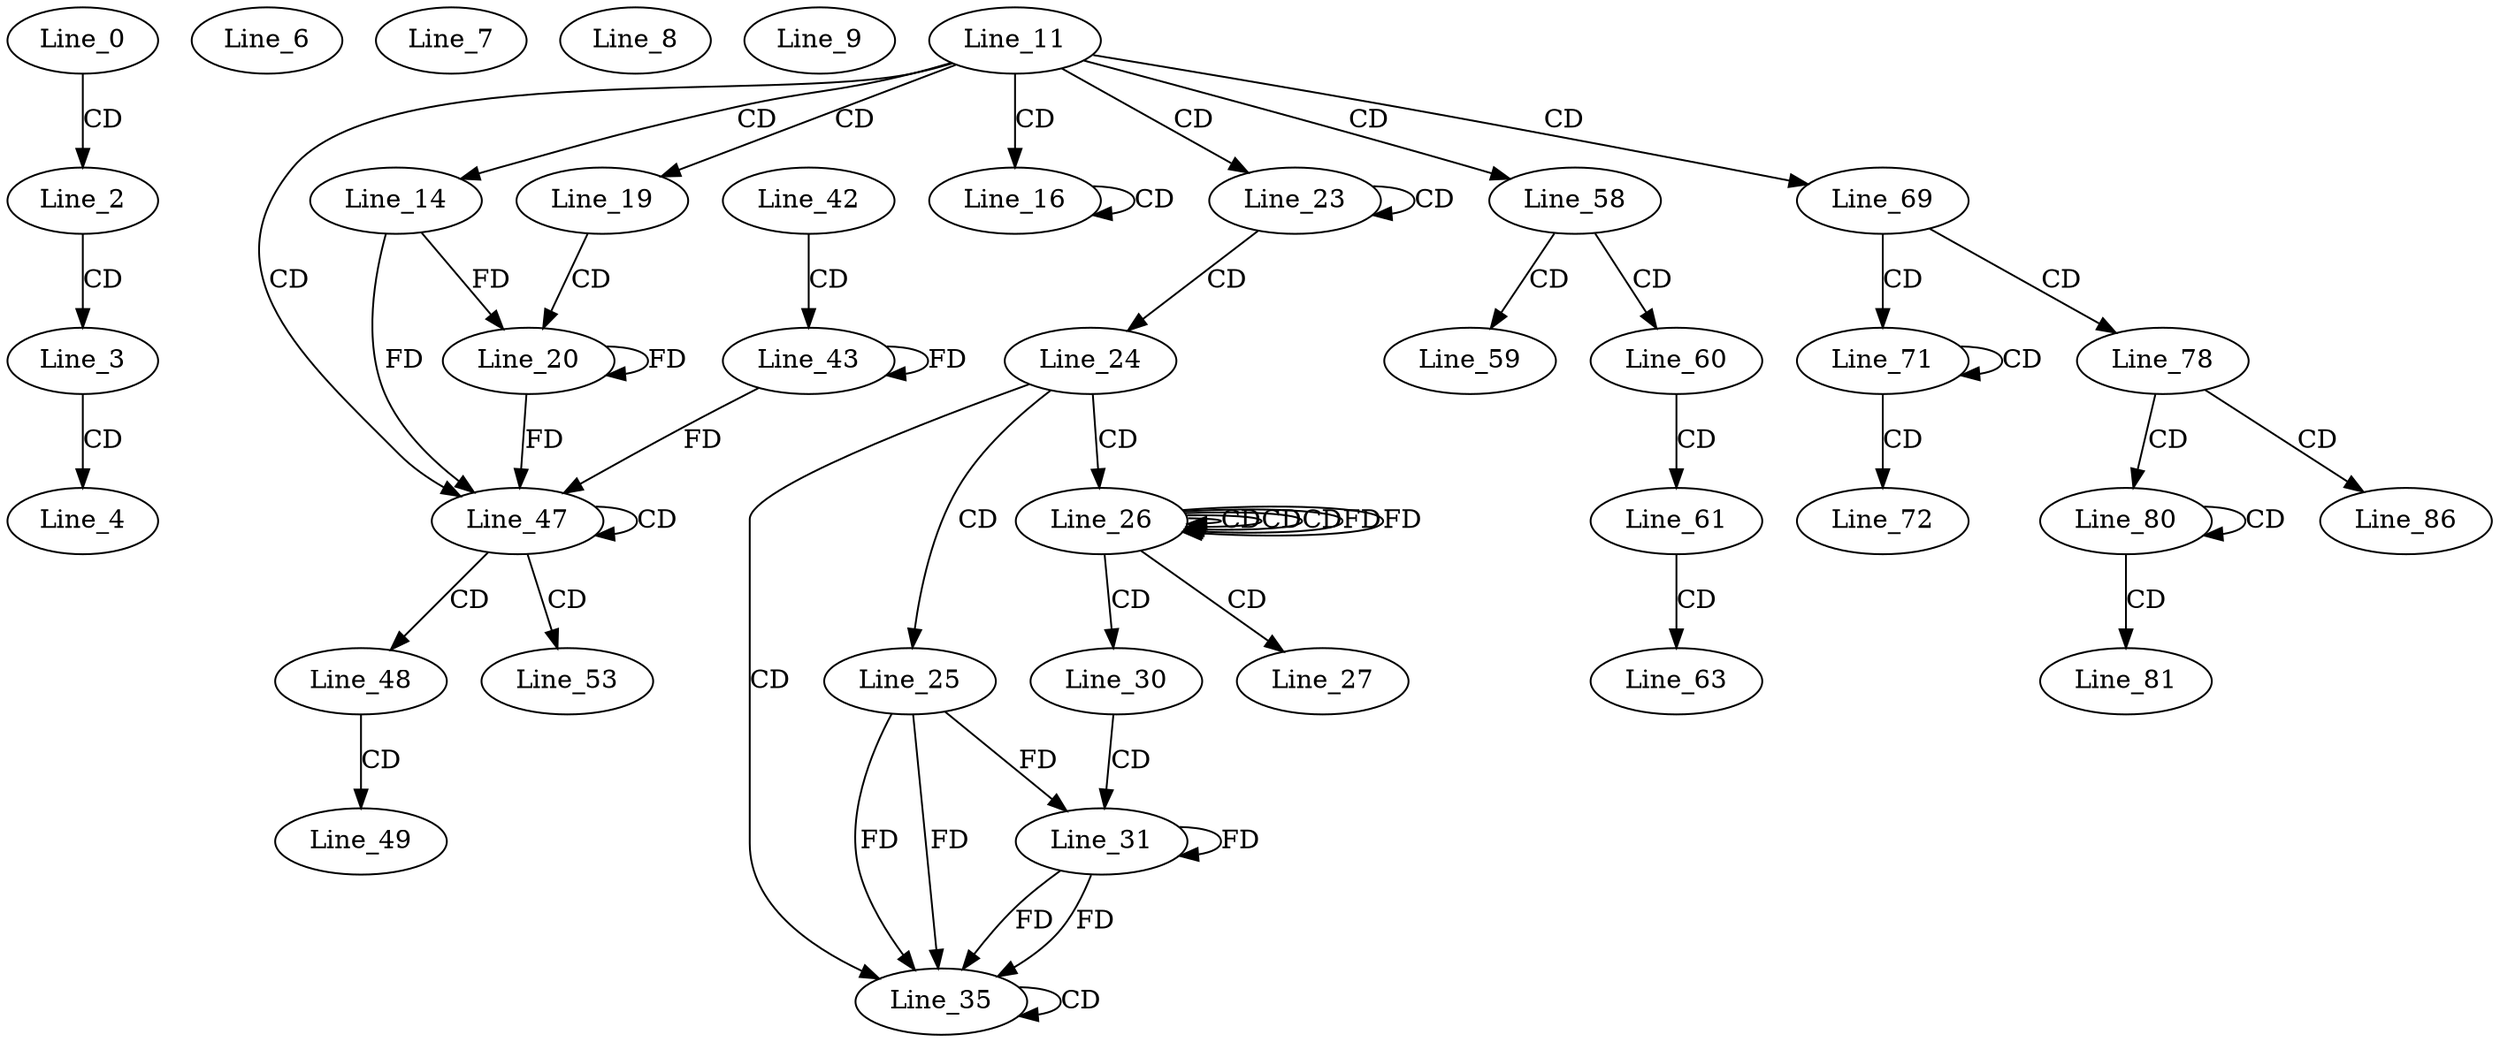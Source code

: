 digraph G {
  Line_0;
  Line_2;
  Line_3;
  Line_4;
  Line_6;
  Line_7;
  Line_8;
  Line_8;
  Line_9;
  Line_11;
  Line_14;
  Line_16;
  Line_19;
  Line_20;
  Line_23;
  Line_24;
  Line_25;
  Line_26;
  Line_26;
  Line_26;
  Line_27;
  Line_30;
  Line_31;
  Line_35;
  Line_35;
  Line_42;
  Line_43;
  Line_47;
  Line_48;
  Line_49;
  Line_53;
  Line_58;
  Line_59;
  Line_60;
  Line_61;
  Line_63;
  Line_69;
  Line_71;
  Line_72;
  Line_78;
  Line_80;
  Line_81;
  Line_86;
  Line_0 -> Line_2 [ label="CD" ];
  Line_2 -> Line_3 [ label="CD" ];
  Line_3 -> Line_4 [ label="CD" ];
  Line_11 -> Line_14 [ label="CD" ];
  Line_11 -> Line_16 [ label="CD" ];
  Line_16 -> Line_16 [ label="CD" ];
  Line_11 -> Line_19 [ label="CD" ];
  Line_19 -> Line_20 [ label="CD" ];
  Line_14 -> Line_20 [ label="FD" ];
  Line_20 -> Line_20 [ label="FD" ];
  Line_11 -> Line_23 [ label="CD" ];
  Line_23 -> Line_23 [ label="CD" ];
  Line_23 -> Line_24 [ label="CD" ];
  Line_24 -> Line_25 [ label="CD" ];
  Line_24 -> Line_26 [ label="CD" ];
  Line_26 -> Line_26 [ label="CD" ];
  Line_26 -> Line_26 [ label="CD" ];
  Line_26 -> Line_26 [ label="CD" ];
  Line_26 -> Line_26 [ label="FD" ];
  Line_26 -> Line_27 [ label="CD" ];
  Line_26 -> Line_30 [ label="CD" ];
  Line_30 -> Line_31 [ label="CD" ];
  Line_31 -> Line_31 [ label="FD" ];
  Line_25 -> Line_31 [ label="FD" ];
  Line_24 -> Line_35 [ label="CD" ];
  Line_31 -> Line_35 [ label="FD" ];
  Line_25 -> Line_35 [ label="FD" ];
  Line_35 -> Line_35 [ label="CD" ];
  Line_31 -> Line_35 [ label="FD" ];
  Line_25 -> Line_35 [ label="FD" ];
  Line_42 -> Line_43 [ label="CD" ];
  Line_43 -> Line_43 [ label="FD" ];
  Line_11 -> Line_47 [ label="CD" ];
  Line_47 -> Line_47 [ label="CD" ];
  Line_14 -> Line_47 [ label="FD" ];
  Line_20 -> Line_47 [ label="FD" ];
  Line_43 -> Line_47 [ label="FD" ];
  Line_47 -> Line_48 [ label="CD" ];
  Line_48 -> Line_49 [ label="CD" ];
  Line_47 -> Line_53 [ label="CD" ];
  Line_11 -> Line_58 [ label="CD" ];
  Line_58 -> Line_59 [ label="CD" ];
  Line_58 -> Line_60 [ label="CD" ];
  Line_60 -> Line_61 [ label="CD" ];
  Line_61 -> Line_63 [ label="CD" ];
  Line_11 -> Line_69 [ label="CD" ];
  Line_69 -> Line_71 [ label="CD" ];
  Line_71 -> Line_71 [ label="CD" ];
  Line_71 -> Line_72 [ label="CD" ];
  Line_69 -> Line_78 [ label="CD" ];
  Line_78 -> Line_80 [ label="CD" ];
  Line_80 -> Line_80 [ label="CD" ];
  Line_80 -> Line_81 [ label="CD" ];
  Line_78 -> Line_86 [ label="CD" ];
  Line_26 -> Line_26 [ label="FD" ];
}

